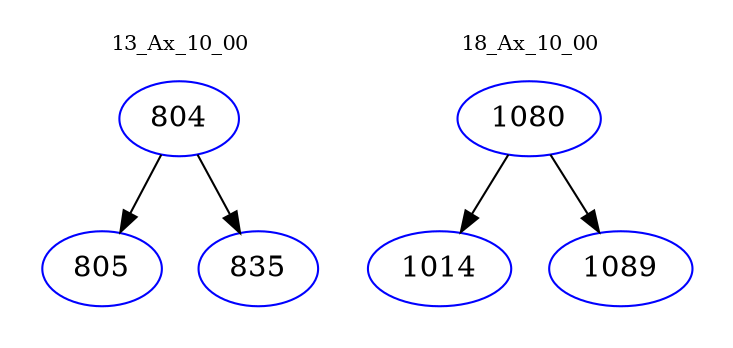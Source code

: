 digraph{
subgraph cluster_0 {
color = white
label = "13_Ax_10_00";
fontsize=10;
T0_804 [label="804", color="blue"]
T0_804 -> T0_805 [color="black"]
T0_805 [label="805", color="blue"]
T0_804 -> T0_835 [color="black"]
T0_835 [label="835", color="blue"]
}
subgraph cluster_1 {
color = white
label = "18_Ax_10_00";
fontsize=10;
T1_1080 [label="1080", color="blue"]
T1_1080 -> T1_1014 [color="black"]
T1_1014 [label="1014", color="blue"]
T1_1080 -> T1_1089 [color="black"]
T1_1089 [label="1089", color="blue"]
}
}

